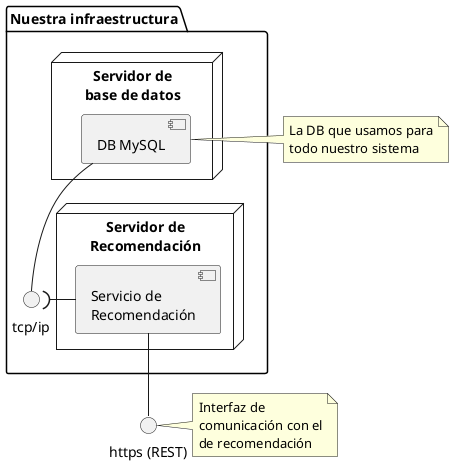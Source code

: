 @startuml

package "Nuestra infraestructura" {

    node "Servidor de\nRecomendación" {
    component "Servicio de\nRecomendación" as service
    }

    node "Servidor de\nbase de datos" {
    component "DB MySQL" as db
    }

    interface "tcp/ip" as db_interface
}

note right of db
    La DB que usamos para
    todo nuestro sistema
endnote


interface "https (REST)" as service_interface

note right of service_interface
    Interfaz de
    comunicación con el
    de recomendación
endnote

db -- db_interface
db_interface )- service
service -- service_interface

@enduml